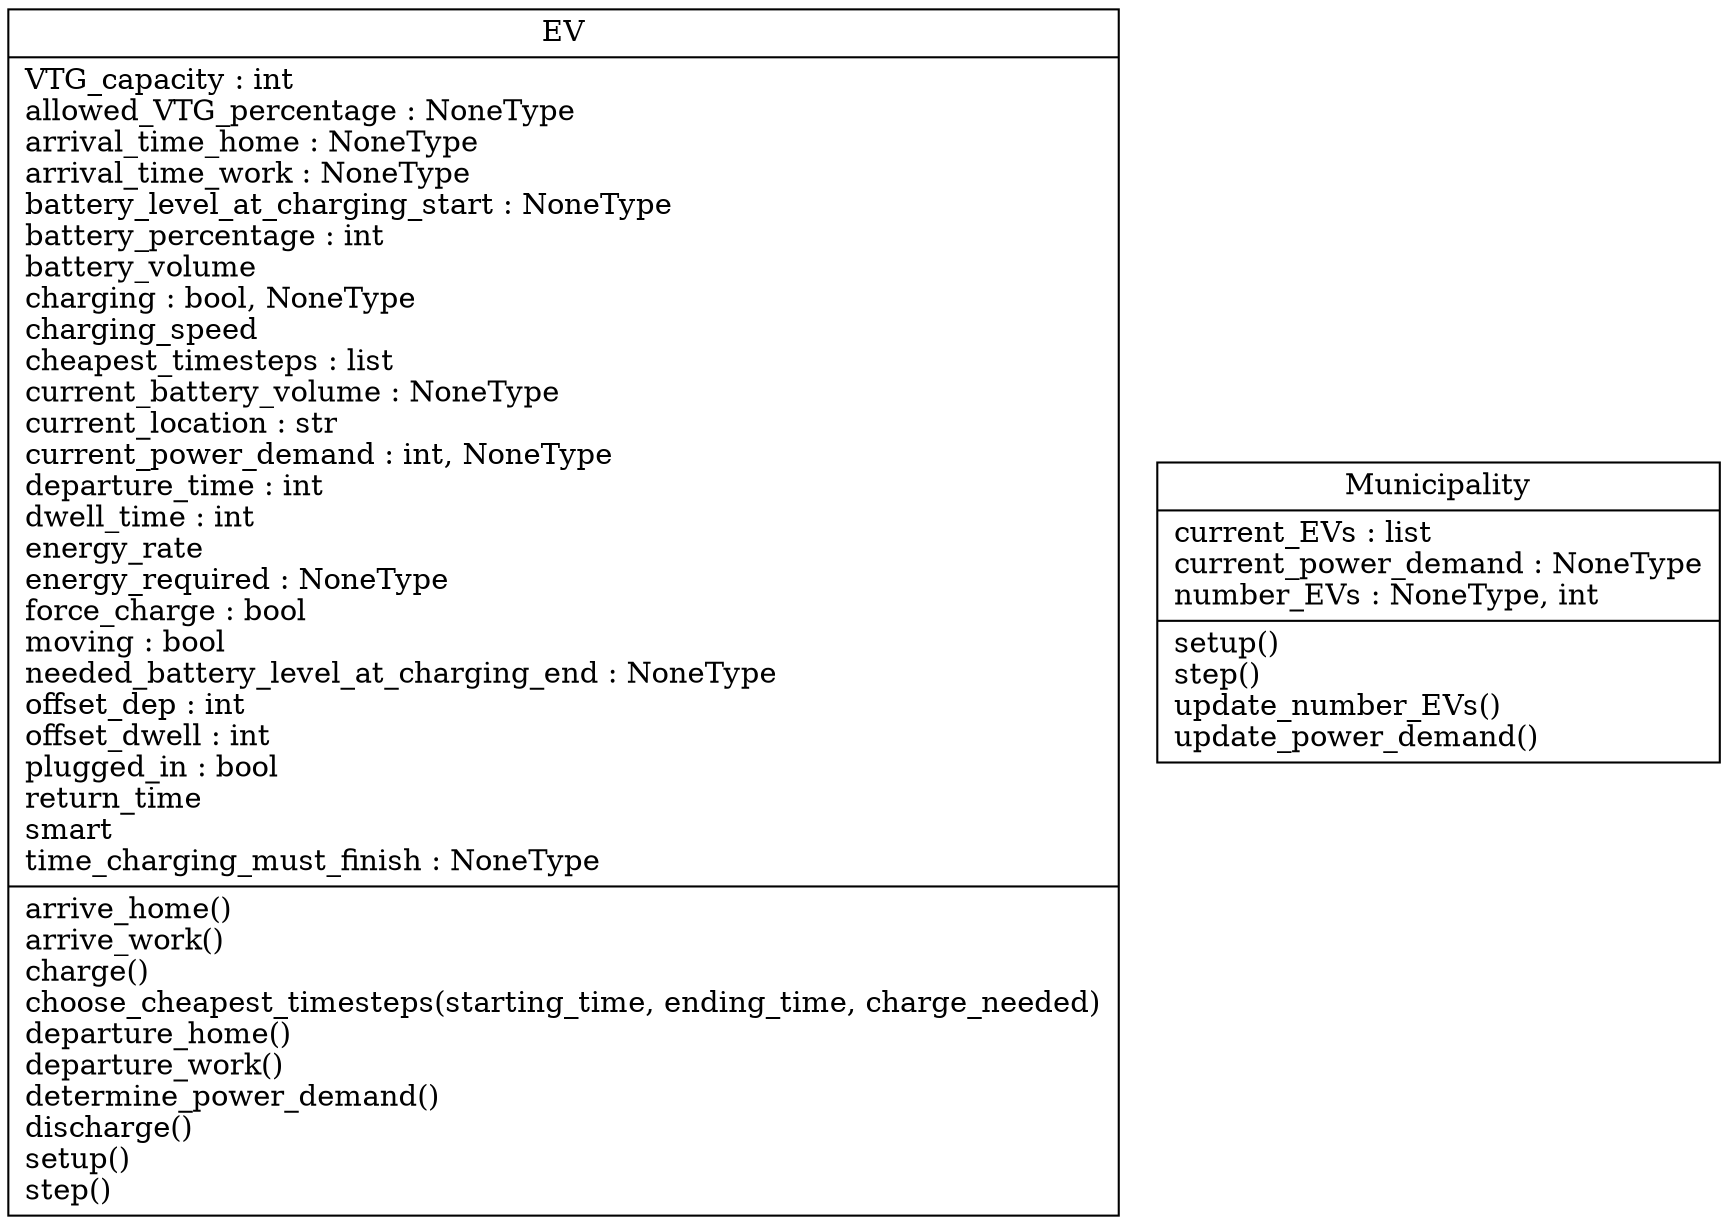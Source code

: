 digraph "classes" {
rankdir=BT
charset="utf-8"
"components.EV" [color="black", fontcolor="black", label="{EV|VTG_capacity : int\lallowed_VTG_percentage : NoneType\larrival_time_home : NoneType\larrival_time_work : NoneType\lbattery_level_at_charging_start : NoneType\lbattery_percentage : int\lbattery_volume\lcharging : bool, NoneType\lcharging_speed\lcheapest_timesteps : list\lcurrent_battery_volume : NoneType\lcurrent_location : str\lcurrent_power_demand : int, NoneType\ldeparture_time : int\ldwell_time : int\lenergy_rate\lenergy_required : NoneType\lforce_charge : bool\lmoving : bool\lneeded_battery_level_at_charging_end : NoneType\loffset_dep : int\loffset_dwell : int\lplugged_in : bool\lreturn_time\lsmart\ltime_charging_must_finish : NoneType\l|arrive_home()\larrive_work()\lcharge()\lchoose_cheapest_timesteps(starting_time, ending_time, charge_needed)\ldeparture_home()\ldeparture_work()\ldetermine_power_demand()\ldischarge()\lsetup()\lstep()\l}", shape="record", style="solid"];
"components.Municipality" [color="black", fontcolor="black", label="{Municipality|current_EVs : list\lcurrent_power_demand : NoneType\lnumber_EVs : NoneType, int\l|setup()\lstep()\lupdate_number_EVs()\lupdate_power_demand()\l}", shape="record", style="solid"];
}
